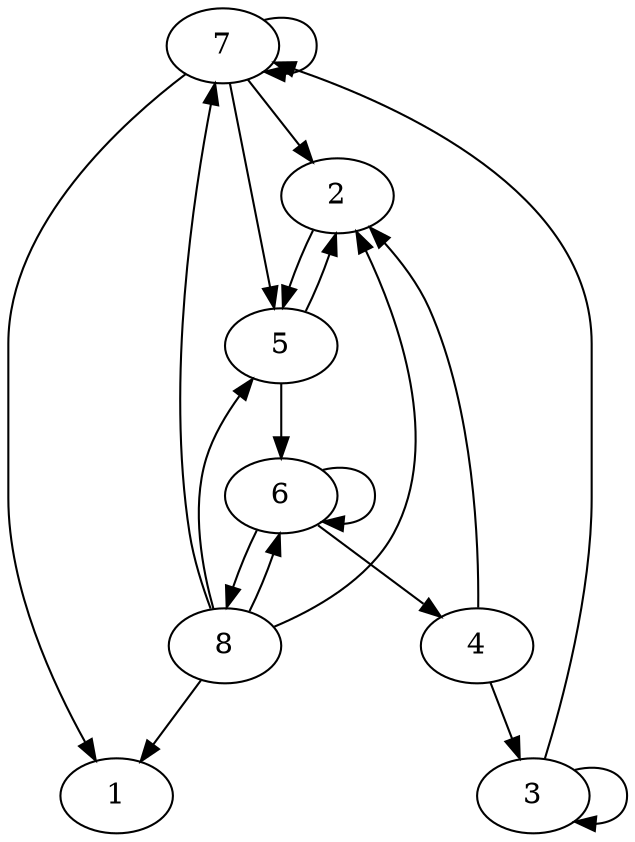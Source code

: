 digraph {
	1;
	2 -> 5;
	3 -> 3, 7;
	4 -> 2, 3;
	5 -> 2, 6;
	6 -> 4, 6, 8;
	7 -> 1, 2, 5, 7;
	8 -> 1, 2, 5, 6, 7;
}
